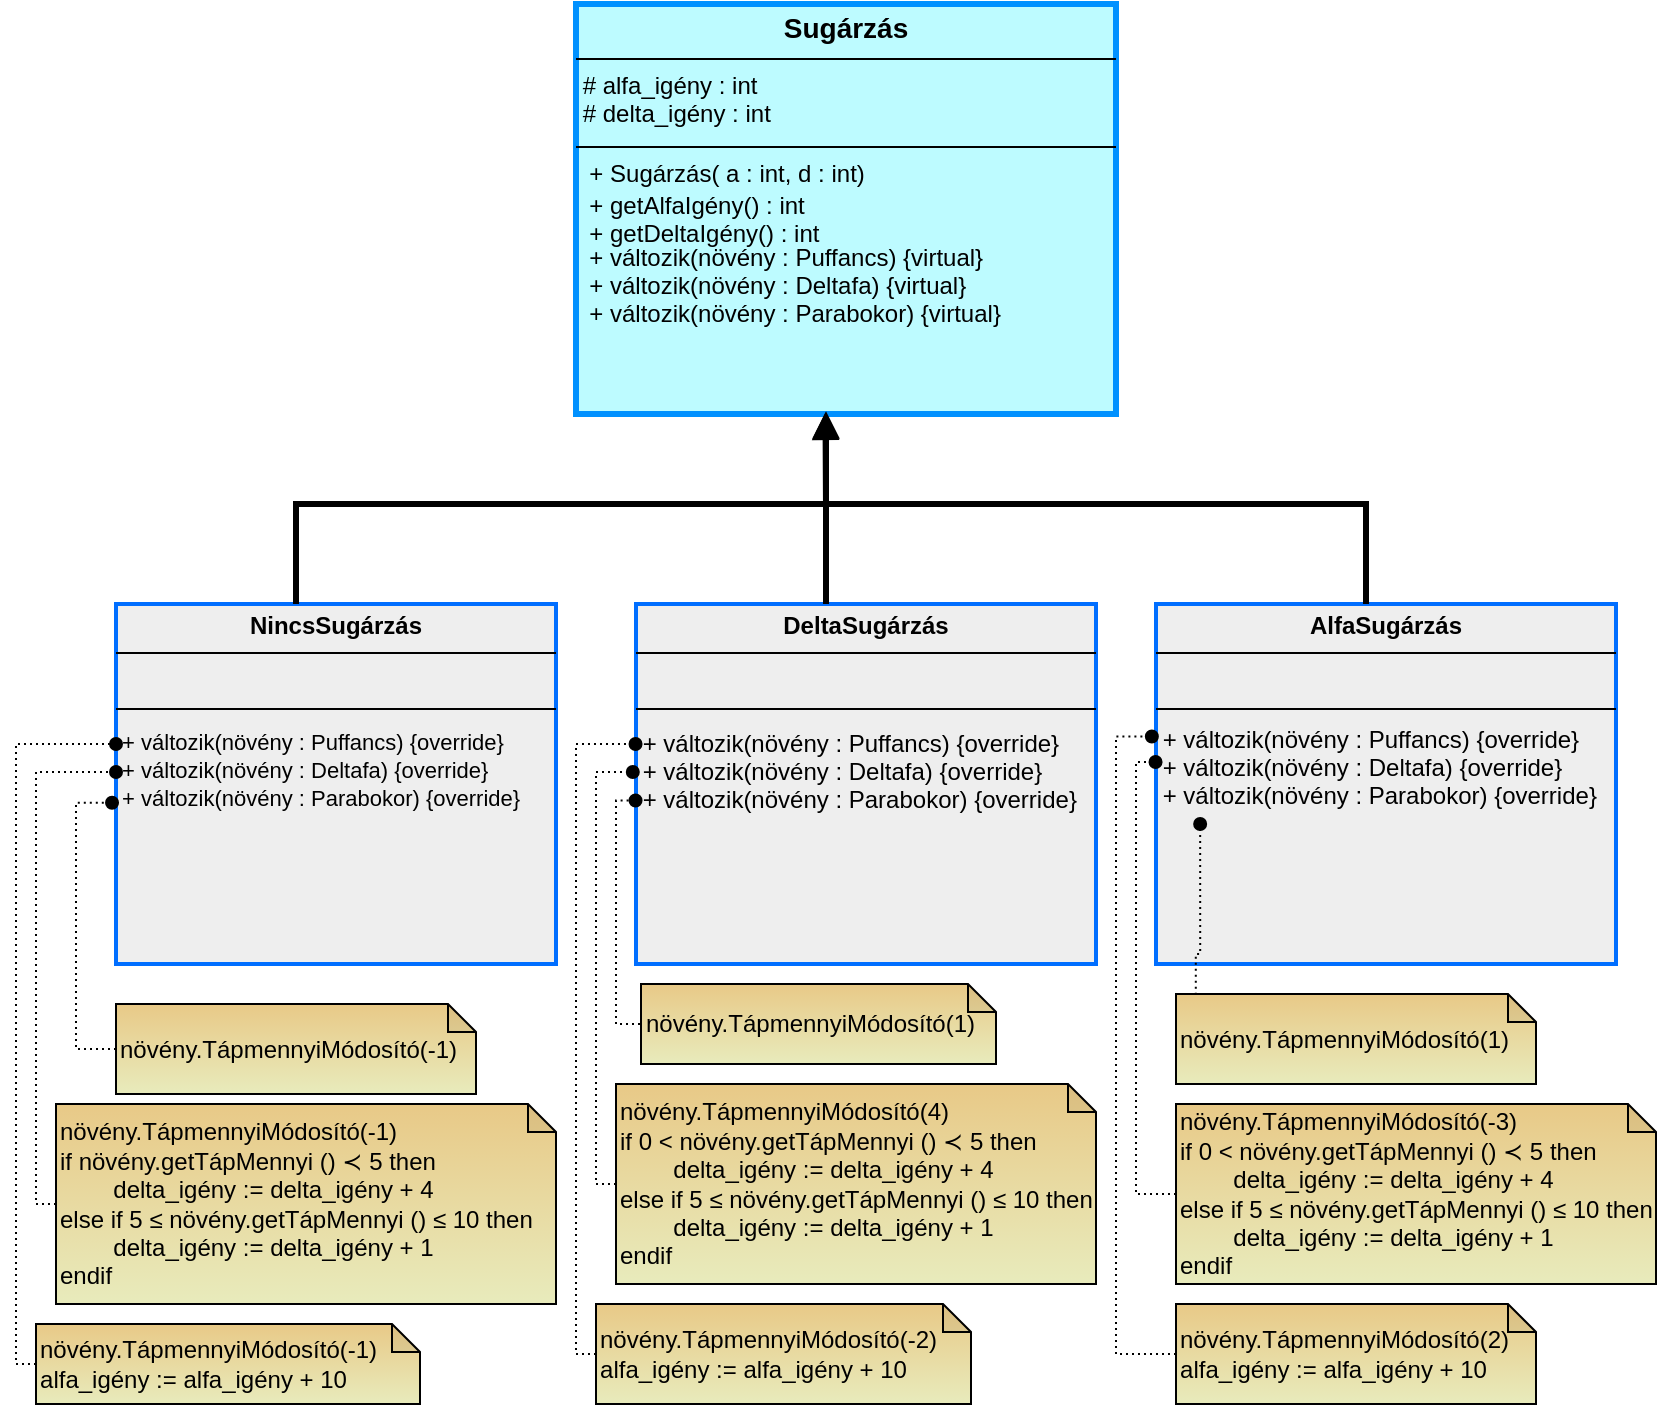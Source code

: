 <mxfile version="24.2.5" type="device">
  <diagram name="Page-1" id="dTZeE9LsE5OUL-t4RdB3">
    <mxGraphModel dx="848" dy="457" grid="1" gridSize="10" guides="1" tooltips="1" connect="1" arrows="1" fold="1" page="1" pageScale="1" pageWidth="850" pageHeight="1100" math="0" shadow="0">
      <root>
        <mxCell id="0" />
        <mxCell id="1" parent="0" />
        <mxCell id="D-XkS9cyG45zPRz-74g6-6" value="&lt;p style=&quot;text-align: center; margin: 4px 0px 0px;&quot;&gt;&lt;span style=&quot;background-color: initial; text-align: left;&quot;&gt;&lt;b&gt;DeltaSugárzás&lt;/b&gt;&lt;/span&gt;&lt;br&gt;&lt;/p&gt;&lt;hr size=&quot;1&quot; style=&quot;border-style:solid;&quot;&gt;&amp;nbsp;&amp;nbsp;&lt;hr size=&quot;1&quot; style=&quot;border-style:solid;&quot;&gt;&lt;div style=&quot;height: 2px;&quot;&gt;&lt;div style=&quot;height: 2px;&quot;&gt;&lt;br&gt;&lt;/div&gt;&lt;div style=&quot;height: 2px;&quot;&gt;&lt;br&gt;&lt;/div&gt;&lt;div style=&quot;height: 2px;&quot;&gt;&lt;span style=&quot;background-color: initial;&quot;&gt;&amp;nbsp;+ változik(növény : Puffancs) {override}&lt;/span&gt;&lt;br&gt;&lt;/div&gt;&lt;div style=&quot;height: 2px;&quot;&gt;&lt;div style=&quot;height: 2px;&quot;&gt;&lt;div style=&quot;height: 2px;&quot;&gt;&lt;div style=&quot;height: 2px;&quot;&gt;&lt;span style=&quot;background-color: initial;&quot;&gt;&lt;br&gt;&lt;/span&gt;&lt;/div&gt;&lt;div style=&quot;height: 2px;&quot;&gt;&lt;span style=&quot;background-color: initial;&quot;&gt;&lt;br&gt;&lt;/span&gt;&lt;/div&gt;&lt;div style=&quot;height: 2px;&quot;&gt;&lt;span style=&quot;background-color: initial;&quot;&gt;&lt;br&gt;&lt;/span&gt;&lt;/div&gt;&lt;div style=&quot;height: 2px;&quot;&gt;&lt;span style=&quot;background-color: initial;&quot;&gt;&lt;br&gt;&lt;/span&gt;&lt;/div&gt;&lt;div style=&quot;height: 2px;&quot;&gt;&lt;span style=&quot;background-color: initial;&quot;&gt;&lt;br&gt;&lt;/span&gt;&lt;/div&gt;&lt;div style=&quot;height: 2px;&quot;&gt;&lt;span style=&quot;background-color: initial;&quot;&gt;&amp;nbsp;&lt;/span&gt;&lt;/div&gt;&lt;div style=&quot;height: 2px;&quot;&gt;&lt;span style=&quot;background-color: initial;&quot;&gt;&amp;nbsp;+ változik(növény : Deltafa) {override}&lt;/span&gt;&lt;/div&gt;&lt;div style=&quot;height: 2px;&quot;&gt;&lt;span style=&quot;background-color: initial;&quot;&gt;&lt;br&gt;&lt;/span&gt;&lt;/div&gt;&lt;div style=&quot;height: 2px;&quot;&gt;&lt;span style=&quot;background-color: initial;&quot;&gt;&lt;br&gt;&lt;/span&gt;&lt;/div&gt;&lt;div style=&quot;height: 2px;&quot;&gt;&lt;span style=&quot;background-color: initial;&quot;&gt;&lt;br&gt;&lt;/span&gt;&lt;/div&gt;&lt;div style=&quot;height: 2px;&quot;&gt;&lt;span style=&quot;background-color: initial;&quot;&gt;&lt;br&gt;&lt;/span&gt;&lt;/div&gt;&lt;div style=&quot;height: 2px;&quot;&gt;&lt;span style=&quot;background-color: initial;&quot;&gt;&lt;br&gt;&lt;/span&gt;&lt;/div&gt;&lt;div style=&quot;height: 2px;&quot;&gt;&amp;nbsp; &amp;nbsp; &amp;nbsp; &amp;nbsp;&lt;/div&gt;&lt;div style=&quot;height: 2px;&quot;&gt;&amp;nbsp;+ változik(növény : Parabokor) {override}&lt;span style=&quot;background-color: initial;&quot;&gt;&lt;br&gt;&lt;/span&gt;&lt;/div&gt;&lt;div style=&quot;height: 2px;&quot;&gt;&lt;span style=&quot;background-color: initial;&quot;&gt;&lt;br&gt;&lt;/span&gt;&lt;/div&gt;&lt;/div&gt;&lt;/div&gt;&lt;/div&gt;&lt;/div&gt;" style="verticalAlign=top;align=left;overflow=fill;html=1;whiteSpace=wrap;fillColor=#eeeeee;strokeColor=#006eff;strokeWidth=2;" parent="1" vertex="1">
          <mxGeometry x="320" y="490" width="230" height="180" as="geometry" />
        </mxCell>
        <mxCell id="D-XkS9cyG45zPRz-74g6-8" value="&lt;p style=&quot;text-align: center; margin: 4px 0px 0px;&quot;&gt;&lt;span style=&quot;background-color: initial; text-align: left;&quot;&gt;&lt;b&gt;NincsSugárzás&lt;/b&gt;&lt;/span&gt;&lt;br&gt;&lt;/p&gt;&lt;hr size=&quot;1&quot; style=&quot;border-style:solid;&quot;&gt;&lt;div&gt;&lt;br&gt;&lt;/div&gt;&lt;hr size=&quot;1&quot; style=&quot;border-style:solid;&quot;&gt;&lt;div style=&quot;height: 2px; font-size: 11px;&quot;&gt;&lt;div style=&quot;height: 2px;&quot;&gt;&lt;div style=&quot;height: 2px;&quot;&gt;&lt;br&gt;&lt;/div&gt;&lt;div style=&quot;height: 2px;&quot;&gt;&lt;br&gt;&lt;/div&gt;&lt;div style=&quot;height: 2px;&quot;&gt;&lt;span style=&quot;background-color: initial;&quot;&gt;&amp;nbsp;+ változik(növény : Puffancs) {override}&lt;/span&gt;&lt;br&gt;&lt;/div&gt;&lt;div style=&quot;height: 2px;&quot;&gt;&lt;span style=&quot;background-color: initial;&quot;&gt;&lt;br&gt;&lt;/span&gt;&lt;/div&gt;&lt;div style=&quot;height: 2px;&quot;&gt;&lt;span style=&quot;background-color: initial;&quot;&gt;&lt;br&gt;&lt;/span&gt;&lt;/div&gt;&lt;div style=&quot;height: 2px;&quot;&gt;&lt;span style=&quot;background-color: initial;&quot;&gt;&lt;br&gt;&lt;/span&gt;&lt;/div&gt;&lt;div style=&quot;height: 2px;&quot;&gt;&lt;span style=&quot;background-color: initial;&quot;&gt;&lt;br&gt;&lt;/span&gt;&lt;/div&gt;&lt;div style=&quot;height: 2px;&quot;&gt;&lt;span style=&quot;background-color: initial;&quot;&gt;&lt;br&gt;&lt;/span&gt;&lt;/div&gt;&lt;div style=&quot;height: 2px;&quot;&gt;&lt;span style=&quot;background-color: initial;&quot;&gt;&amp;nbsp;&lt;/span&gt;&lt;/div&gt;&lt;div style=&quot;height: 2px;&quot;&gt;&lt;span style=&quot;background-color: initial;&quot;&gt;&amp;nbsp;+ változik(növény : Deltafa) {override}&lt;/span&gt;&lt;/div&gt;&lt;div style=&quot;height: 2px;&quot;&gt;&lt;span style=&quot;background-color: initial;&quot;&gt;&lt;br&gt;&lt;/span&gt;&lt;/div&gt;&lt;div style=&quot;height: 2px;&quot;&gt;&lt;span style=&quot;background-color: initial;&quot;&gt;&amp;nbsp;&lt;/span&gt;&lt;/div&gt;&lt;div style=&quot;height: 2px;&quot;&gt;&lt;span style=&quot;background-color: initial;&quot;&gt;&lt;br&gt;&lt;/span&gt;&lt;/div&gt;&lt;div style=&quot;height: 2px;&quot;&gt;&lt;span style=&quot;background-color: initial;&quot;&gt;&lt;br&gt;&lt;/span&gt;&lt;/div&gt;&lt;div style=&quot;height: 2px;&quot;&gt;&lt;span style=&quot;background-color: initial;&quot;&gt;&lt;br&gt;&lt;/span&gt;&lt;/div&gt;&lt;div style=&quot;height: 2px;&quot;&gt;&amp;nbsp; &amp;nbsp; &amp;nbsp; &amp;nbsp;&lt;/div&gt;&lt;div style=&quot;height: 2px;&quot;&gt;&amp;nbsp;+ változik(növény : Parabokor) {override}&lt;span style=&quot;background-color: initial;&quot;&gt;&lt;br&gt;&lt;/span&gt;&lt;/div&gt;&lt;div style=&quot;height: 2px;&quot;&gt;&lt;span style=&quot;background-color: initial;&quot;&gt;&lt;br&gt;&lt;/span&gt;&lt;/div&gt;&lt;div style=&quot;height: 2px;&quot;&gt;&lt;span style=&quot;background-color: initial;&quot;&gt;&lt;br&gt;&lt;/span&gt;&lt;/div&gt;&lt;div style=&quot;height: 2px;&quot;&gt;&lt;span style=&quot;background-color: initial;&quot;&gt;&lt;br&gt;&lt;/span&gt;&lt;/div&gt;&lt;div style=&quot;height: 2px;&quot;&gt;&lt;span style=&quot;background-color: initial;&quot;&gt;&amp;nbsp;&lt;/span&gt;&lt;/div&gt;&lt;div style=&quot;height: 2px;&quot;&gt;&lt;span style=&quot;background-color: initial;&quot;&gt;&lt;br&gt;&lt;/span&gt;&lt;/div&gt;&lt;/div&gt;&lt;/div&gt;" style="verticalAlign=top;align=left;overflow=fill;html=1;whiteSpace=wrap;fillColor=#eeeeee;strokeColor=#006eff;strokeWidth=2;" parent="1" vertex="1">
          <mxGeometry x="60" y="490" width="220" height="180" as="geometry" />
        </mxCell>
        <mxCell id="D-XkS9cyG45zPRz-74g6-10" value="" style="endArrow=none;html=1;rounded=0;dashed=1;" parent="1" source="D-XkS9cyG45zPRz-74g6-1" edge="1">
          <mxGeometry width="50" height="50" relative="1" as="geometry">
            <mxPoint x="331" y="305" as="sourcePoint" />
            <mxPoint x="331" y="295" as="targetPoint" />
            <Array as="points">
              <mxPoint x="331" y="295" />
            </Array>
          </mxGeometry>
        </mxCell>
        <mxCell id="D-XkS9cyG45zPRz-74g6-16" value="&lt;p style=&quot;margin: 4px 0px 0px; text-align: center;&quot;&gt;&lt;span style=&quot;background-color: initial; text-align: left;&quot;&gt;&lt;b&gt;AlfaSugárzás&lt;/b&gt;&lt;/span&gt;&lt;br&gt;&lt;/p&gt;&lt;hr size=&quot;1&quot; style=&quot;border-style:solid;&quot;&gt;&amp;nbsp;&amp;nbsp;&lt;hr size=&quot;1&quot; style=&quot;border-style:solid;&quot;&gt;&lt;div style=&quot;height: 2px;&quot;&gt;&lt;div style=&quot;height: 2px;&quot;&gt;&lt;br&gt;&lt;/div&gt;&lt;div style=&quot;height: 2px;&quot;&gt;&lt;span style=&quot;background-color: initial;&quot;&gt;&amp;nbsp;+ változik(növény : Puffancs) {override}&lt;/span&gt;&lt;br&gt;&lt;/div&gt;&lt;div style=&quot;height: 2px;&quot;&gt;&lt;div style=&quot;height: 2px;&quot;&gt;&lt;div style=&quot;height: 2px;&quot;&gt;&lt;span style=&quot;background-color: initial;&quot;&gt;&lt;br&gt;&lt;/span&gt;&lt;/div&gt;&lt;div style=&quot;height: 2px;&quot;&gt;&lt;span style=&quot;background-color: initial;&quot;&gt;&lt;br&gt;&lt;/span&gt;&lt;/div&gt;&lt;div style=&quot;height: 2px;&quot;&gt;&lt;span style=&quot;background-color: initial;&quot;&gt;&lt;br&gt;&lt;/span&gt;&lt;/div&gt;&lt;div style=&quot;height: 2px;&quot;&gt;&lt;span style=&quot;background-color: initial;&quot;&gt;&lt;br&gt;&lt;/span&gt;&lt;/div&gt;&lt;div style=&quot;height: 2px;&quot;&gt;&lt;span style=&quot;background-color: initial;&quot;&gt;&lt;br&gt;&lt;/span&gt;&lt;/div&gt;&lt;div style=&quot;height: 2px;&quot;&gt;&lt;span style=&quot;background-color: initial;&quot;&gt;&amp;nbsp;&lt;/span&gt;&lt;/div&gt;&lt;div style=&quot;height: 2px;&quot;&gt;&lt;span style=&quot;background-color: initial;&quot;&gt;&amp;nbsp;+ változik(növény : Deltafa) {override}&lt;/span&gt;&lt;/div&gt;&lt;div style=&quot;height: 2px;&quot;&gt;&lt;span style=&quot;background-color: initial;&quot;&gt;&lt;br&gt;&lt;/span&gt;&lt;/div&gt;&lt;div style=&quot;height: 2px;&quot;&gt;&lt;span style=&quot;background-color: initial;&quot;&gt;&lt;br&gt;&lt;/span&gt;&lt;/div&gt;&lt;div style=&quot;height: 2px;&quot;&gt;&lt;span style=&quot;background-color: initial;&quot;&gt;&lt;br&gt;&lt;/span&gt;&lt;/div&gt;&lt;div style=&quot;height: 2px;&quot;&gt;&lt;span style=&quot;background-color: initial;&quot;&gt;&lt;br&gt;&lt;/span&gt;&lt;/div&gt;&lt;div style=&quot;height: 2px;&quot;&gt;&lt;span style=&quot;background-color: initial;&quot;&gt;&lt;br&gt;&lt;/span&gt;&lt;/div&gt;&lt;div style=&quot;height: 2px;&quot;&gt;&amp;nbsp; &amp;nbsp; &amp;nbsp; &amp;nbsp;&lt;/div&gt;&lt;div style=&quot;height: 2px;&quot;&gt;&amp;nbsp;+ változik(növény : Parabokor) {override}&lt;span style=&quot;background-color: initial;&quot;&gt;&lt;br&gt;&lt;/span&gt;&lt;/div&gt;&lt;div style=&quot;height: 2px;&quot;&gt;&lt;span style=&quot;background-color: initial;&quot;&gt;&lt;br&gt;&lt;/span&gt;&lt;/div&gt;&lt;/div&gt;&lt;/div&gt;&lt;/div&gt;" style="verticalAlign=top;align=left;overflow=fill;html=1;whiteSpace=wrap;fillColor=#eeeeee;strokeColor=#006eff;strokeWidth=2;" parent="1" vertex="1">
          <mxGeometry x="580" y="490" width="230" height="180" as="geometry" />
        </mxCell>
        <mxCell id="D-XkS9cyG45zPRz-74g6-17" value="" style="endArrow=none;html=1;rounded=0;dashed=1;" parent="1" target="D-XkS9cyG45zPRz-74g6-1" edge="1">
          <mxGeometry width="50" height="50" relative="1" as="geometry">
            <mxPoint x="331" y="305" as="sourcePoint" />
            <mxPoint x="331" y="295" as="targetPoint" />
            <Array as="points" />
          </mxGeometry>
        </mxCell>
        <mxCell id="D-XkS9cyG45zPRz-74g6-1" value="&lt;p style=&quot;margin:0px;margin-top:4px;text-align:center;&quot;&gt;&lt;b style=&quot;background-color: initial;&quot;&gt;&lt;font style=&quot;font-size: 14px;&quot;&gt;Sugárzás&lt;/font&gt;&lt;/b&gt;&lt;br&gt;&lt;/p&gt;&lt;hr size=&quot;1&quot; style=&quot;border-style:solid;&quot;&gt;&amp;nbsp;# alfa_igény : int&amp;nbsp;&lt;div&gt;&amp;nbsp;# delta_igény : int&lt;/div&gt;&lt;div&gt;&lt;div style=&quot;height:2px;&quot;&gt;&lt;font style=&quot;font-size: 12px;&quot;&gt;&amp;nbsp;&lt;/font&gt;&lt;/div&gt;&lt;hr size=&quot;1&quot; style=&quot;border-style:solid;&quot;&gt;&amp;nbsp; + Sugárzás( a : int, d : int)&lt;div style=&quot;height:2px;&quot;&gt;&lt;div style=&quot;height: 2px;&quot;&gt;&amp;nbsp;&amp;nbsp;&lt;/div&gt;&lt;div style=&quot;height: 2px;&quot;&gt;&amp;nbsp; + getAlfaIgény() : int&amp;nbsp;&lt;span style=&quot;background-color: initial;&quot;&gt;&amp;nbsp;&lt;/span&gt;&lt;/div&gt;&lt;div style=&quot;height: 2px;&quot;&gt;&lt;br&gt;&lt;/div&gt;&lt;div style=&quot;height: 2px;&quot;&gt;&lt;br&gt;&lt;/div&gt;&lt;div style=&quot;height: 2px;&quot;&gt;&lt;br&gt;&lt;/div&gt;&lt;div style=&quot;height: 2px;&quot;&gt;&lt;br&gt;&lt;/div&gt;&lt;div style=&quot;height: 2px;&quot;&gt;&lt;br&gt;&lt;/div&gt;&lt;div style=&quot;height: 2px;&quot;&gt;&lt;br&gt;&lt;/div&gt;&lt;div style=&quot;height: 2px;&quot;&gt;&amp;nbsp; + getDeltaIgény() : int&amp;nbsp;&lt;span style=&quot;background-color: initial;&quot;&gt;&amp;nbsp;&lt;/span&gt;&lt;/div&gt;&lt;/div&gt;&lt;/div&gt;&lt;div style=&quot;height:2px;&quot;&gt;&lt;font style=&quot;font-size: 12px;&quot;&gt;&lt;br&gt;&lt;/font&gt;&lt;/div&gt;&lt;div style=&quot;height:2px;&quot;&gt;&lt;font style=&quot;font-size: 12px;&quot;&gt;&lt;br&gt;&lt;/font&gt;&lt;/div&gt;&lt;div style=&quot;height:2px;&quot;&gt;&lt;font style=&quot;font-size: 12px;&quot;&gt;&lt;br&gt;&lt;/font&gt;&lt;/div&gt;&lt;div style=&quot;height:2px;&quot;&gt;&lt;font style=&quot;font-size: 12px;&quot;&gt;&lt;br&gt;&lt;/font&gt;&lt;/div&gt;&lt;div style=&quot;height:2px;&quot;&gt;&lt;br&gt;&lt;/div&gt;&lt;div style=&quot;height:2px;&quot;&gt;&lt;font style=&quot;font-size: 12px;&quot;&gt;&lt;br&gt;&lt;/font&gt;&lt;/div&gt;&lt;div style=&quot;height:2px;&quot;&gt;&lt;font style=&quot;font-size: 12px;&quot;&gt;&lt;br&gt;&lt;/font&gt;&lt;/div&gt;&lt;div style=&quot;height:2px;&quot;&gt;&lt;font style=&quot;font-size: 12px;&quot;&gt;&lt;br&gt;&lt;/font&gt;&lt;/div&gt;&lt;div style=&quot;height:2px;&quot;&gt;&lt;font style=&quot;font-size: 12px;&quot;&gt;&lt;br&gt;&lt;/font&gt;&lt;/div&gt;&lt;div style=&quot;height:2px;&quot;&gt;&lt;font style=&quot;font-size: 12px;&quot;&gt;&lt;br&gt;&lt;/font&gt;&lt;/div&gt;&lt;div style=&quot;height:2px;&quot;&gt;&lt;font style=&quot;font-size: 12px;&quot;&gt;&lt;br&gt;&lt;/font&gt;&lt;/div&gt;&lt;div style=&quot;height:2px;&quot;&gt;&lt;font style=&quot;font-size: 12px;&quot;&gt;&lt;br&gt;&lt;/font&gt;&lt;/div&gt;&lt;div style=&quot;height:2px;&quot;&gt;&lt;span style=&quot;background-color: initial;&quot;&gt;&amp;nbsp; &amp;nbsp;&lt;/span&gt;&lt;/div&gt;&lt;div style=&quot;height:2px;&quot;&gt;&lt;span style=&quot;background-color: initial;&quot;&gt;&amp;nbsp; + változik(növény : Puffancs) {virtual}&lt;/span&gt;&lt;/div&gt;&lt;div style=&quot;height:2px;&quot;&gt;&lt;span style=&quot;background-color: initial;&quot;&gt;&lt;br&gt;&lt;/span&gt;&lt;/div&gt;&lt;div style=&quot;height:2px;&quot;&gt;&lt;span style=&quot;background-color: initial;&quot;&gt;&lt;br&gt;&lt;/span&gt;&lt;/div&gt;&lt;div style=&quot;height:2px;&quot;&gt;&lt;span style=&quot;background-color: initial;&quot;&gt;&lt;br&gt;&lt;/span&gt;&lt;/div&gt;&lt;div style=&quot;height:2px;&quot;&gt;&lt;span style=&quot;background-color: initial;&quot;&gt;&lt;br&gt;&lt;/span&gt;&lt;/div&gt;&lt;div style=&quot;height:2px;&quot;&gt;&lt;span style=&quot;background-color: initial;&quot;&gt;&lt;br&gt;&lt;/span&gt;&lt;/div&gt;&lt;div style=&quot;height:2px;&quot;&gt;&lt;span style=&quot;background-color: initial;&quot;&gt;&lt;br&gt;&lt;/span&gt;&lt;/div&gt;&lt;div style=&quot;height:2px;&quot;&gt;&lt;span style=&quot;background-color: initial;&quot;&gt;&amp;nbsp; + változik(növény : Deltafa)&amp;nbsp;&lt;/span&gt;&lt;span style=&quot;background-color: initial;&quot;&gt;{virtual}&lt;/span&gt;&lt;/div&gt;&lt;div style=&quot;height: 2px;&quot;&gt;&lt;span style=&quot;background-color: initial;&quot;&gt;&lt;br&gt;&lt;/span&gt;&lt;/div&gt;&lt;div style=&quot;height: 2px;&quot;&gt;&lt;span style=&quot;background-color: initial;&quot;&gt;&lt;br&gt;&lt;/span&gt;&lt;/div&gt;&lt;div style=&quot;height:2px;&quot;&gt;&lt;span style=&quot;background-color: initial;&quot;&gt;&amp;nbsp;&lt;/span&gt;&lt;/div&gt;&lt;div style=&quot;height:2px;&quot;&gt;&lt;span style=&quot;background-color: initial;&quot;&gt;&amp;nbsp;&amp;nbsp;&lt;/span&gt;&lt;br&gt;&lt;/div&gt;&lt;div style=&quot;height:2px;&quot;&gt;&lt;br&gt;&lt;/div&gt;&lt;div style=&quot;height:2px;&quot;&gt;&lt;span style=&quot;background-color: initial;&quot;&gt;&lt;br&gt;&lt;/span&gt;&lt;/div&gt;&lt;div style=&quot;height:2px;&quot;&gt;&amp;nbsp; + változik(növény : Parabokor)&amp;nbsp;&lt;span style=&quot;background-color: initial;&quot;&gt;{virtual}&lt;/span&gt;&lt;/div&gt;&lt;div style=&quot;height: 2px;&quot;&gt;&lt;span style=&quot;background-color: initial;&quot;&gt;&lt;br&gt;&lt;/span&gt;&lt;/div&gt;&lt;div style=&quot;height: 2px;&quot;&gt;&lt;span style=&quot;background-color: initial;&quot;&gt;&lt;br&gt;&lt;/span&gt;&lt;/div&gt;&lt;div style=&quot;height:2px;&quot;&gt;&amp;nbsp;&lt;span style=&quot;background-color: initial;&quot;&gt;&lt;br&gt;&lt;/span&gt;&lt;/div&gt;" style="verticalAlign=top;align=left;overflow=fill;html=1;whiteSpace=wrap;fillColor=#bdfbff;strokeColor=#0091ff;strokeWidth=3;perimeterSpacing=0;" parent="1" vertex="1">
          <mxGeometry x="290" y="190" width="270" height="205" as="geometry" />
        </mxCell>
        <mxCell id="D-XkS9cyG45zPRz-74g6-19" style="edgeStyle=elbowEdgeStyle;rounded=0;orthogonalLoop=1;jettySize=auto;html=1;entryX=0.462;entryY=0.996;entryDx=0;entryDy=0;entryPerimeter=0;strokeWidth=3;elbow=vertical;endArrow=block;endFill=1;" parent="1" source="D-XkS9cyG45zPRz-74g6-6" target="D-XkS9cyG45zPRz-74g6-1" edge="1">
          <mxGeometry relative="1" as="geometry">
            <Array as="points">
              <mxPoint x="415" y="442" />
            </Array>
          </mxGeometry>
        </mxCell>
        <mxCell id="D-XkS9cyG45zPRz-74g6-21" style="edgeStyle=orthogonalEdgeStyle;rounded=0;orthogonalLoop=1;jettySize=auto;html=1;strokeWidth=3;entryX=0.463;entryY=0.993;entryDx=0;entryDy=0;entryPerimeter=0;endArrow=block;endFill=1;" parent="1" source="D-XkS9cyG45zPRz-74g6-8" target="D-XkS9cyG45zPRz-74g6-1" edge="1">
          <mxGeometry relative="1" as="geometry">
            <mxPoint x="415" y="400" as="targetPoint" />
            <Array as="points">
              <mxPoint x="150" y="440" />
              <mxPoint x="415" y="440" />
            </Array>
          </mxGeometry>
        </mxCell>
        <mxCell id="D-XkS9cyG45zPRz-74g6-22" style="edgeStyle=orthogonalEdgeStyle;rounded=0;orthogonalLoop=1;jettySize=auto;html=1;strokeWidth=3;endArrow=none;endFill=0;" parent="1" source="D-XkS9cyG45zPRz-74g6-16" edge="1">
          <mxGeometry relative="1" as="geometry">
            <mxPoint x="420" y="440" as="targetPoint" />
            <Array as="points">
              <mxPoint x="685" y="440" />
              <mxPoint x="415" y="440" />
            </Array>
          </mxGeometry>
        </mxCell>
        <mxCell id="D-XkS9cyG45zPRz-74g6-29" style="edgeStyle=orthogonalEdgeStyle;rounded=0;orthogonalLoop=1;jettySize=auto;html=1;dashed=1;dashPattern=1 2;endArrow=oval;endFill=1;entryX=-0.009;entryY=0.368;entryDx=0;entryDy=0;entryPerimeter=0;" parent="1" source="D-XkS9cyG45zPRz-74g6-26" target="D-XkS9cyG45zPRz-74g6-16" edge="1">
          <mxGeometry relative="1" as="geometry">
            <mxPoint x="580" y="625" as="targetPoint" />
            <Array as="points">
              <mxPoint x="560" y="865" />
              <mxPoint x="560" y="556" />
            </Array>
          </mxGeometry>
        </mxCell>
        <mxCell id="D-XkS9cyG45zPRz-74g6-26" value="&lt;div&gt;&lt;span style=&quot;background-color: initial;&quot;&gt;növény.TápmennyiMódosító(2)&lt;/span&gt;&lt;br&gt;&lt;/div&gt;&lt;div&gt;&lt;span style=&quot;background-color: initial; white-space: pre;&quot;&gt;a&lt;/span&gt;&lt;span style=&quot;background-color: initial;&quot;&gt;lfa_igény := alfa_igény + 10&lt;/span&gt;&lt;/div&gt;" style="shape=note;whiteSpace=wrap;html=1;backgroundOutline=1;darkOpacity=0.05;fillColor=#e8c987;strokeColor=#000000;size=14;align=left;fillStyle=auto;gradientColor=#e8ebbc;" parent="1" vertex="1">
          <mxGeometry x="590" y="840" width="180" height="50" as="geometry" />
        </mxCell>
        <mxCell id="D-XkS9cyG45zPRz-74g6-30" style="edgeStyle=orthogonalEdgeStyle;rounded=0;orthogonalLoop=1;jettySize=auto;html=1;entryX=-0.001;entryY=0.389;entryDx=0;entryDy=0;entryPerimeter=0;dashed=1;dashPattern=1 2;endArrow=oval;endFill=1;" parent="1" source="D-XkS9cyG45zPRz-74g6-27" target="D-XkS9cyG45zPRz-74g6-6" edge="1">
          <mxGeometry relative="1" as="geometry">
            <Array as="points">
              <mxPoint x="290" y="865" />
              <mxPoint x="290" y="560" />
            </Array>
          </mxGeometry>
        </mxCell>
        <mxCell id="D-XkS9cyG45zPRz-74g6-27" value="&lt;div&gt;&lt;span style=&quot;background-color: initial;&quot;&gt;növény.TápmennyiMódosító(-2)&lt;/span&gt;&lt;br&gt;&lt;/div&gt;&lt;div&gt;&lt;span style=&quot;white-space: pre;&quot;&gt;a&lt;/span&gt;lfa_igény := alfa_igény + 10&lt;/div&gt;" style="shape=note;whiteSpace=wrap;html=1;backgroundOutline=1;darkOpacity=0.05;fillColor=#e8c987;strokeColor=#000000;size=14;align=left;fillStyle=auto;gradientColor=#e8ebbc;" parent="1" vertex="1">
          <mxGeometry x="300" y="840" width="187.5" height="50" as="geometry" />
        </mxCell>
        <mxCell id="D-XkS9cyG45zPRz-74g6-28" value="&lt;div&gt;&lt;span style=&quot;background-color: initial;&quot;&gt;&lt;br&gt;&lt;/span&gt;&lt;/div&gt;&lt;div&gt;&lt;span style=&quot;background-color: initial;&quot;&gt;növény&lt;/span&gt;&lt;span style=&quot;background-color: initial;&quot;&gt;.TápmennyiMódosító(-1)&lt;/span&gt;&lt;br&gt;&lt;/div&gt;&lt;div&gt;&lt;span style=&quot;white-space: pre;&quot;&gt;a&lt;/span&gt;lfa_igény := alfa_igény + 10&lt;/div&gt;&lt;div&gt;&lt;span style=&quot;background-color: initial;&quot;&gt;&amp;nbsp;&lt;/span&gt;&lt;/div&gt;" style="shape=note;whiteSpace=wrap;html=1;backgroundOutline=1;darkOpacity=0.05;fillColor=#e8c987;strokeColor=#000000;size=14;align=left;fillStyle=auto;gradientColor=#e8ebbc;perimeterSpacing=0;spacing=2;spacingTop=0;spacingBottom=0;" parent="1" vertex="1">
          <mxGeometry x="20" y="850" width="192" height="40" as="geometry" />
        </mxCell>
        <mxCell id="D-XkS9cyG45zPRz-74g6-31" style="edgeStyle=orthogonalEdgeStyle;rounded=0;orthogonalLoop=1;jettySize=auto;html=1;entryX=0;entryY=0.391;entryDx=0;entryDy=0;entryPerimeter=0;endArrow=oval;endFill=1;dashed=1;dashPattern=1 2;" parent="1" source="D-XkS9cyG45zPRz-74g6-28" target="D-XkS9cyG45zPRz-74g6-8" edge="1">
          <mxGeometry relative="1" as="geometry">
            <Array as="points">
              <mxPoint x="10" y="870" />
              <mxPoint x="10" y="560" />
              <mxPoint x="60" y="560" />
            </Array>
          </mxGeometry>
        </mxCell>
        <mxCell id="IGOh2bAyy9SmBO9rKksR-1" value="&lt;div&gt;&lt;br&gt;&lt;/div&gt;&lt;div&gt;&lt;span style=&quot;background-color: initial;&quot;&gt;növény&lt;/span&gt;&lt;span style=&quot;background-color: initial;&quot;&gt;.TápmennyiMódosító(-1)&lt;/span&gt;&lt;/div&gt;&lt;div&gt;&lt;span style=&quot;background-color: initial;&quot;&gt;&amp;nbsp;&lt;/span&gt;&lt;br&gt;&lt;/div&gt;" style="shape=note;whiteSpace=wrap;html=1;backgroundOutline=1;darkOpacity=0.05;fillColor=#e8c987;strokeColor=#000000;size=14;align=left;fillStyle=auto;gradientColor=#e8ebbc;perimeterSpacing=0;spacing=2;spacingTop=0;spacingBottom=0;" parent="1" vertex="1">
          <mxGeometry x="60" y="690" width="180" height="45" as="geometry" />
        </mxCell>
        <mxCell id="IGOh2bAyy9SmBO9rKksR-3" value="&lt;div&gt;&lt;span style=&quot;background-color: initial;&quot;&gt;növény.&lt;/span&gt;&lt;span style=&quot;background-color: initial;&quot;&gt;TápmennyiMódosító(-1)&lt;/span&gt;&lt;br&gt;&lt;/div&gt;&lt;div&gt;&lt;span style=&quot;background-color: initial;&quot;&gt;if növény.getT&lt;/span&gt;ápMennyi&amp;nbsp;&lt;span style=&quot;background-color: initial;&quot;&gt;() ≺ 5 then&lt;/span&gt;&lt;/div&gt;&lt;div&gt;&lt;span style=&quot;white-space: pre;&quot;&gt;&#x9;&lt;/span&gt;&lt;span style=&quot;white-space: pre;&quot;&gt;delta_igény := delta_igény + 4&lt;/span&gt;&lt;/div&gt;&lt;div&gt;else if 5 ≤ növény.getTápMennyi&amp;nbsp;()&amp;nbsp;≤ 10 then&lt;/div&gt;&lt;div&gt;&lt;span style=&quot;white-space: pre;&quot;&gt;&#x9;&lt;/span&gt;&lt;span style=&quot;white-space: pre;&quot;&gt;delta_igény := delta_igény + 1&lt;/span&gt;&lt;/div&gt;&lt;div&gt;endif&lt;/div&gt;" style="shape=note;whiteSpace=wrap;html=1;backgroundOutline=1;darkOpacity=0.05;fillColor=#e8c987;strokeColor=#000000;size=14;align=left;fillStyle=auto;gradientColor=#e8ebbc;perimeterSpacing=0;spacing=2;spacingTop=0;spacingBottom=0;" parent="1" vertex="1">
          <mxGeometry x="30" y="740" width="250" height="100" as="geometry" />
        </mxCell>
        <mxCell id="IGOh2bAyy9SmBO9rKksR-4" style="edgeStyle=orthogonalEdgeStyle;rounded=0;orthogonalLoop=1;jettySize=auto;html=1;entryX=-0.009;entryY=0.552;entryDx=0;entryDy=0;entryPerimeter=0;endArrow=oval;endFill=1;dashed=1;dashPattern=1 2;" parent="1" source="IGOh2bAyy9SmBO9rKksR-1" target="D-XkS9cyG45zPRz-74g6-8" edge="1">
          <mxGeometry relative="1" as="geometry">
            <Array as="points">
              <mxPoint x="40" y="713" />
              <mxPoint x="40" y="589" />
            </Array>
          </mxGeometry>
        </mxCell>
        <mxCell id="IGOh2bAyy9SmBO9rKksR-5" style="edgeStyle=orthogonalEdgeStyle;rounded=0;orthogonalLoop=1;jettySize=auto;html=1;endArrow=oval;endFill=1;dashed=1;dashPattern=1 2;entryX=0;entryY=0.465;entryDx=0;entryDy=0;entryPerimeter=0;" parent="1" source="IGOh2bAyy9SmBO9rKksR-3" target="D-XkS9cyG45zPRz-74g6-8" edge="1">
          <mxGeometry relative="1" as="geometry">
            <mxPoint x="60" y="630" as="targetPoint" />
            <Array as="points">
              <mxPoint x="20" y="790" />
              <mxPoint x="20" y="574" />
              <mxPoint x="60" y="574" />
            </Array>
          </mxGeometry>
        </mxCell>
        <mxCell id="IGOh2bAyy9SmBO9rKksR-6" value="&lt;div&gt;&lt;span style=&quot;background-color: initial;&quot;&gt;növény.TápmennyiMódosító(4)&lt;/span&gt;&lt;br&gt;&lt;/div&gt;&lt;div&gt;&lt;span style=&quot;background-color: initial;&quot;&gt;if&amp;nbsp;&lt;/span&gt;&lt;span style=&quot;background-color: initial;&quot;&gt;0 &amp;lt;&amp;nbsp;&lt;/span&gt;&lt;span style=&quot;background-color: initial;&quot;&gt;növény.getT&lt;/span&gt;&lt;span style=&quot;background-color: initial;&quot;&gt;ápMennyi&amp;nbsp;&lt;/span&gt;&lt;span style=&quot;background-color: initial;&quot;&gt;() ≺ 5 then&lt;/span&gt;&lt;/div&gt;&lt;div&gt;&lt;span style=&quot;white-space: pre;&quot;&gt;&#x9;&lt;/span&gt;&lt;span style=&quot;white-space: pre;&quot;&gt;delta_igény := delta_igény + 4&lt;/span&gt;&lt;/div&gt;&lt;div&gt;else if 5 ≤ növény.getTápMennyi&amp;nbsp;()&amp;nbsp;≤ 10 then&lt;/div&gt;&lt;div&gt;&lt;span style=&quot;white-space: pre;&quot;&gt;&#x9;&lt;/span&gt;&lt;span style=&quot;white-space: pre;&quot;&gt;delta_igény := delta_igény + 1&lt;/span&gt;&lt;/div&gt;&lt;div&gt;endif&lt;/div&gt;" style="shape=note;whiteSpace=wrap;html=1;backgroundOutline=1;darkOpacity=0.05;fillColor=#e8c987;strokeColor=#000000;size=14;align=left;fillStyle=auto;gradientColor=#e8ebbc;" parent="1" vertex="1">
          <mxGeometry x="310" y="730" width="240" height="100" as="geometry" />
        </mxCell>
        <mxCell id="IGOh2bAyy9SmBO9rKksR-7" value="&lt;div&gt;&lt;span style=&quot;background-color: initial;&quot;&gt;&amp;nbsp;&lt;/span&gt;&lt;/div&gt;&lt;div&gt;&lt;span style=&quot;background-color: initial;&quot;&gt;növény.TápmennyiMódosító(1)&lt;/span&gt;&lt;/div&gt;&lt;div&gt;&lt;span style=&quot;background-color: initial;&quot;&gt;&lt;br&gt;&lt;/span&gt;&lt;/div&gt;" style="shape=note;whiteSpace=wrap;html=1;backgroundOutline=1;darkOpacity=0.05;fillColor=#e8c987;strokeColor=#000000;size=14;align=left;fillStyle=auto;gradientColor=#e8ebbc;" parent="1" vertex="1">
          <mxGeometry x="322.5" y="680" width="177.5" height="40" as="geometry" />
        </mxCell>
        <mxCell id="IGOh2bAyy9SmBO9rKksR-8" style="edgeStyle=orthogonalEdgeStyle;rounded=0;orthogonalLoop=1;jettySize=auto;html=1;entryX=-0.007;entryY=0.469;entryDx=0;entryDy=0;entryPerimeter=0;endArrow=oval;endFill=1;dashed=1;dashPattern=1 2;" parent="1" source="IGOh2bAyy9SmBO9rKksR-6" target="D-XkS9cyG45zPRz-74g6-6" edge="1">
          <mxGeometry relative="1" as="geometry">
            <Array as="points">
              <mxPoint x="300" y="780" />
              <mxPoint x="300" y="574" />
              <mxPoint x="318" y="574" />
            </Array>
          </mxGeometry>
        </mxCell>
        <mxCell id="IGOh2bAyy9SmBO9rKksR-9" style="edgeStyle=orthogonalEdgeStyle;rounded=0;orthogonalLoop=1;jettySize=auto;html=1;entryX=-0.001;entryY=0.546;entryDx=0;entryDy=0;entryPerimeter=0;endArrow=oval;endFill=1;dashed=1;dashPattern=1 2;" parent="1" target="D-XkS9cyG45zPRz-74g6-6" edge="1">
          <mxGeometry relative="1" as="geometry">
            <mxPoint x="322" y="700" as="sourcePoint" />
            <mxPoint x="319.34" y="649.66" as="targetPoint" />
            <Array as="points">
              <mxPoint x="310" y="700" />
              <mxPoint x="310" y="588" />
            </Array>
          </mxGeometry>
        </mxCell>
        <mxCell id="IGOh2bAyy9SmBO9rKksR-10" value="&lt;div&gt;&lt;br&gt;&lt;/div&gt;&lt;div&gt;&lt;span style=&quot;background-color: initial;&quot;&gt;növény.TápmennyiMódosító(-3)&lt;/span&gt;&lt;/div&gt;&lt;div&gt;&lt;span style=&quot;background-color: initial;&quot;&gt;if 0 &amp;lt; növény.getT&lt;/span&gt;&lt;span style=&quot;background-color: initial;&quot;&gt;ápMennyi&amp;nbsp;&lt;/span&gt;&lt;span style=&quot;background-color: initial;&quot;&gt;() ≺ 5 then&lt;/span&gt;&lt;/div&gt;&lt;div&gt;&lt;span style=&quot;white-space: pre;&quot;&gt;&#x9;&lt;/span&gt;&lt;span style=&quot;white-space: pre;&quot;&gt;delta_igény := delta_igény + 4&lt;/span&gt;&lt;/div&gt;&lt;div&gt;else if 5 ≤ növény.getTápMennyi&amp;nbsp;()&amp;nbsp;≤ 10 then&lt;/div&gt;&lt;div&gt;&lt;span style=&quot;white-space: pre;&quot;&gt;&#x9;&lt;/span&gt;&lt;span style=&quot;white-space: pre;&quot;&gt;delta_igény := delta_igény + 1&lt;/span&gt;&lt;/div&gt;&lt;div&gt;endif&lt;/div&gt;&lt;div&gt;&amp;nbsp;&lt;/div&gt;" style="shape=note;whiteSpace=wrap;html=1;backgroundOutline=1;darkOpacity=0.05;fillColor=#e8c987;strokeColor=#000000;size=14;align=left;fillStyle=auto;gradientColor=#e8ebbc;" parent="1" vertex="1">
          <mxGeometry x="590" y="740" width="240" height="90" as="geometry" />
        </mxCell>
        <mxCell id="IGOh2bAyy9SmBO9rKksR-11" value="&lt;div&gt;&lt;br&gt;&lt;/div&gt;&lt;div&gt;&lt;span style=&quot;background-color: initial;&quot;&gt;növény.TápmennyiMódosító(1)&lt;/span&gt;&lt;/div&gt;&lt;div&gt;&lt;span style=&quot;background-color: initial;&quot;&gt;&amp;nbsp;&lt;br&gt;&lt;/span&gt;&lt;/div&gt;" style="shape=note;whiteSpace=wrap;html=1;backgroundOutline=1;darkOpacity=0.05;fillColor=#e8c987;strokeColor=#000000;size=14;align=left;fillStyle=auto;gradientColor=#e8ebbc;" parent="1" vertex="1">
          <mxGeometry x="590" y="685" width="180" height="45" as="geometry" />
        </mxCell>
        <mxCell id="IGOh2bAyy9SmBO9rKksR-13" style="edgeStyle=orthogonalEdgeStyle;rounded=0;orthogonalLoop=1;jettySize=auto;html=1;entryX=-0.001;entryY=0.439;entryDx=0;entryDy=0;entryPerimeter=0;endArrow=oval;endFill=1;dashed=1;dashPattern=1 2;" parent="1" source="IGOh2bAyy9SmBO9rKksR-10" target="D-XkS9cyG45zPRz-74g6-16" edge="1">
          <mxGeometry relative="1" as="geometry">
            <Array as="points">
              <mxPoint x="570" y="785" />
              <mxPoint x="570" y="569" />
            </Array>
          </mxGeometry>
        </mxCell>
        <mxCell id="IGOh2bAyy9SmBO9rKksR-14" style="edgeStyle=orthogonalEdgeStyle;rounded=0;orthogonalLoop=1;jettySize=auto;html=1;entryX=0.096;entryY=0.611;entryDx=0;entryDy=0;entryPerimeter=0;endArrow=oval;endFill=1;dashed=1;dashPattern=1 2;exitX=0.055;exitY=0.008;exitDx=0;exitDy=0;exitPerimeter=0;" parent="1" source="IGOh2bAyy9SmBO9rKksR-11" target="D-XkS9cyG45zPRz-74g6-16" edge="1">
          <mxGeometry relative="1" as="geometry">
            <mxPoint x="700" y="690" as="sourcePoint" />
            <mxPoint x="600" y="654.3" as="targetPoint" />
            <Array as="points" />
          </mxGeometry>
        </mxCell>
      </root>
    </mxGraphModel>
  </diagram>
</mxfile>
